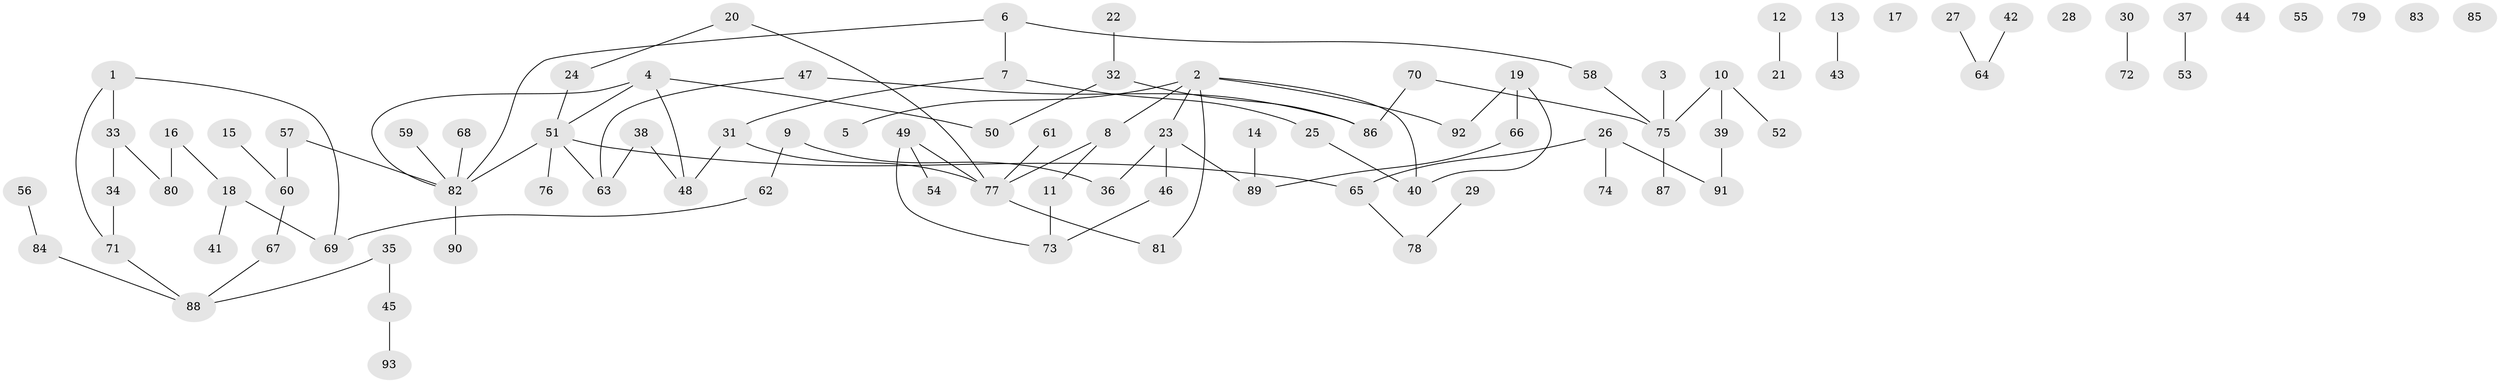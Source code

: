 // Generated by graph-tools (version 1.1) at 2025/00/03/09/25 03:00:51]
// undirected, 93 vertices, 96 edges
graph export_dot {
graph [start="1"]
  node [color=gray90,style=filled];
  1;
  2;
  3;
  4;
  5;
  6;
  7;
  8;
  9;
  10;
  11;
  12;
  13;
  14;
  15;
  16;
  17;
  18;
  19;
  20;
  21;
  22;
  23;
  24;
  25;
  26;
  27;
  28;
  29;
  30;
  31;
  32;
  33;
  34;
  35;
  36;
  37;
  38;
  39;
  40;
  41;
  42;
  43;
  44;
  45;
  46;
  47;
  48;
  49;
  50;
  51;
  52;
  53;
  54;
  55;
  56;
  57;
  58;
  59;
  60;
  61;
  62;
  63;
  64;
  65;
  66;
  67;
  68;
  69;
  70;
  71;
  72;
  73;
  74;
  75;
  76;
  77;
  78;
  79;
  80;
  81;
  82;
  83;
  84;
  85;
  86;
  87;
  88;
  89;
  90;
  91;
  92;
  93;
  1 -- 33;
  1 -- 69;
  1 -- 71;
  2 -- 5;
  2 -- 8;
  2 -- 23;
  2 -- 40;
  2 -- 81;
  2 -- 92;
  3 -- 75;
  4 -- 48;
  4 -- 50;
  4 -- 51;
  4 -- 82;
  6 -- 7;
  6 -- 58;
  6 -- 82;
  7 -- 25;
  7 -- 31;
  8 -- 11;
  8 -- 77;
  9 -- 36;
  9 -- 62;
  10 -- 39;
  10 -- 52;
  10 -- 75;
  11 -- 73;
  12 -- 21;
  13 -- 43;
  14 -- 89;
  15 -- 60;
  16 -- 18;
  16 -- 80;
  18 -- 41;
  18 -- 69;
  19 -- 40;
  19 -- 66;
  19 -- 92;
  20 -- 24;
  20 -- 77;
  22 -- 32;
  23 -- 36;
  23 -- 46;
  23 -- 89;
  24 -- 51;
  25 -- 40;
  26 -- 65;
  26 -- 74;
  26 -- 91;
  27 -- 64;
  29 -- 78;
  30 -- 72;
  31 -- 48;
  31 -- 77;
  32 -- 50;
  32 -- 86;
  33 -- 34;
  33 -- 80;
  34 -- 71;
  35 -- 45;
  35 -- 88;
  37 -- 53;
  38 -- 48;
  38 -- 63;
  39 -- 91;
  42 -- 64;
  45 -- 93;
  46 -- 73;
  47 -- 63;
  47 -- 86;
  49 -- 54;
  49 -- 73;
  49 -- 77;
  51 -- 63;
  51 -- 65;
  51 -- 76;
  51 -- 82;
  56 -- 84;
  57 -- 60;
  57 -- 82;
  58 -- 75;
  59 -- 82;
  60 -- 67;
  61 -- 77;
  62 -- 69;
  65 -- 78;
  66 -- 89;
  67 -- 88;
  68 -- 82;
  70 -- 75;
  70 -- 86;
  71 -- 88;
  75 -- 87;
  77 -- 81;
  82 -- 90;
  84 -- 88;
}
